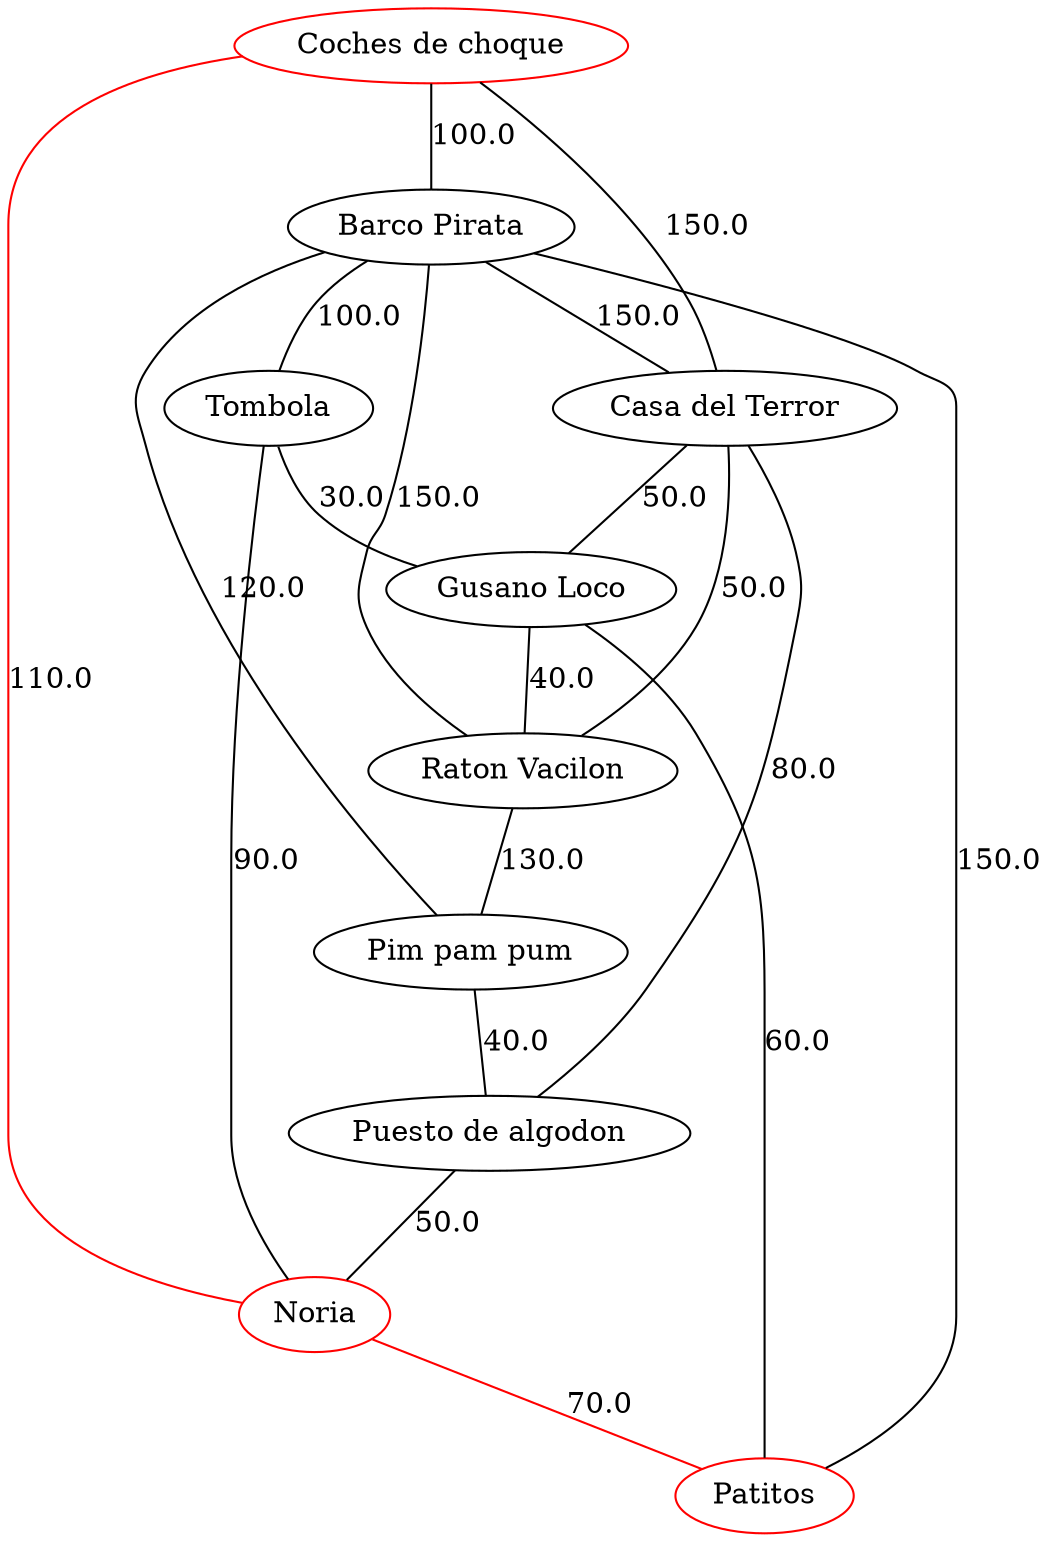 strict graph G {
  1 [ label="Barco Pirata" ];
  2 [ label="Casa del Terror" ];
  3 [ label="Tombola" ];
  4 [ label="Gusano Loco" ];
  5 [ label="Raton Vacilon" ];
  6 [ color="red" label="Coches de choque" ];
  7 [ label="Pim pam pum" ];
  8 [ label="Puesto de algodon" ];
  9 [ color="red" label="Noria" ];
  10 [ color="red" label="Patitos" ];
  1 -- 2 [ label="150.0" ];
  1 -- 3 [ label="100.0" ];
  1 -- 5 [ label="150.0" ];
  2 -- 5 [ label="50.0" ];
  3 -- 4 [ label="30.0" ];
  4 -- 5 [ label="40.0" ];
  6 -- 2 [ label="150.0" ];
  6 -- 1 [ label="100.0" ];
  2 -- 4 [ label="50.0" ];
  1 -- 7 [ label="120.0" ];
  2 -- 8 [ label="80.0" ];
  3 -- 9 [ label="90.0" ];
  4 -- 10 [ label="60.0" ];
  5 -- 7 [ label="130.0" ];
  6 -- 9 [ color="red" label="110.0" ];
  7 -- 8 [ label="40.0" ];
  8 -- 9 [ label="50.0" ];
  9 -- 10 [ color="red" label="70.0" ];
  10 -- 1 [ label="150.0" ];
}
